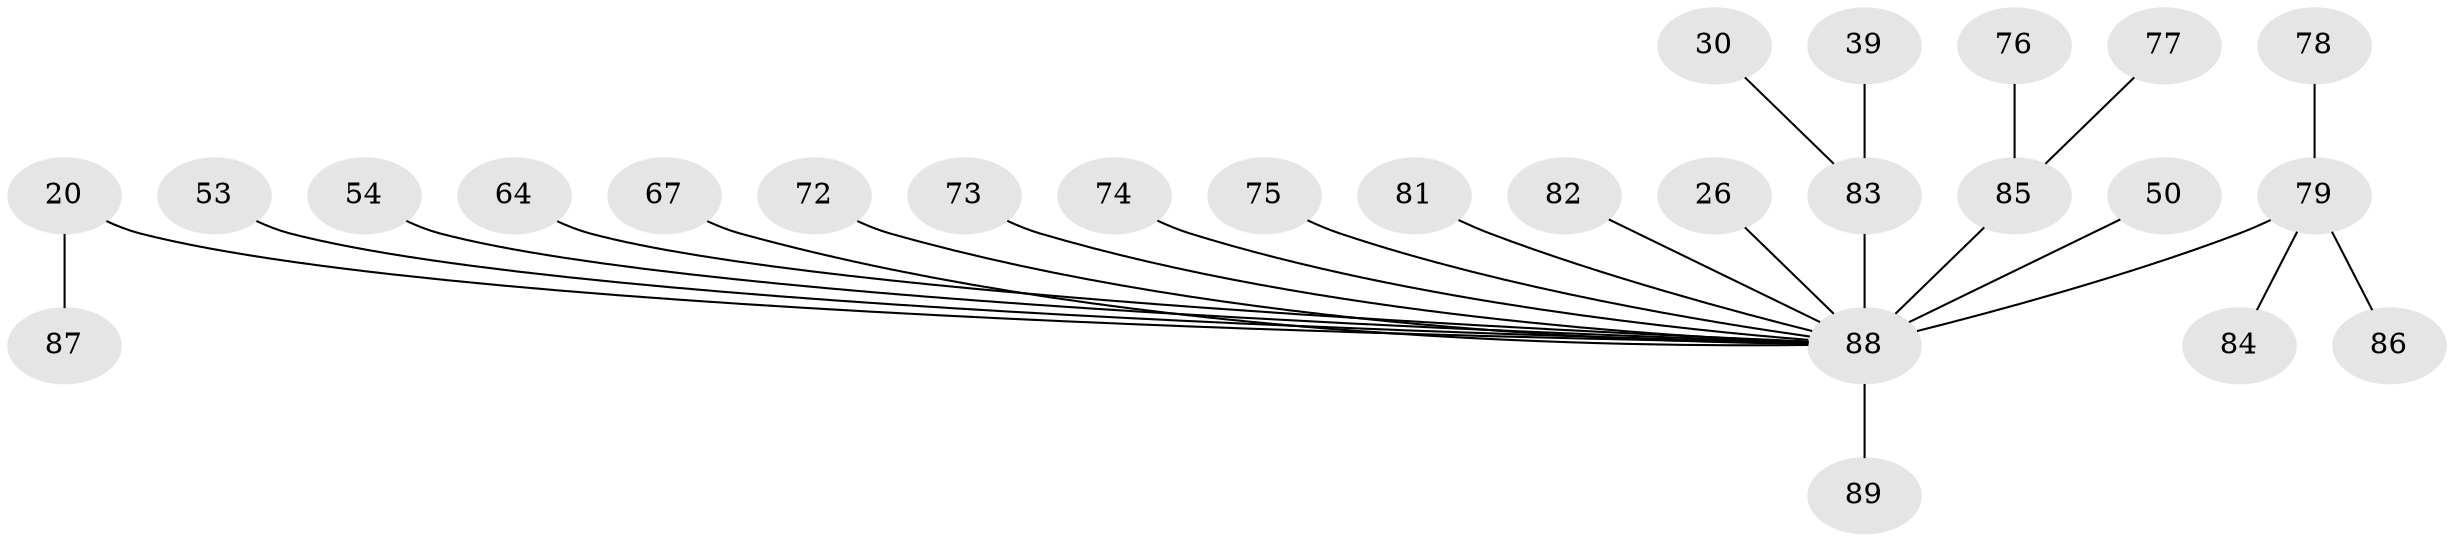 // original degree distribution, {12: 0.033707865168539325, 3: 0.06741573033707865, 4: 0.02247191011235955, 6: 0.056179775280898875, 5: 0.0449438202247191, 7: 0.02247191011235955, 8: 0.02247191011235955, 10: 0.011235955056179775, 1: 0.4943820224719101, 2: 0.2247191011235955}
// Generated by graph-tools (version 1.1) at 2025/58/03/04/25 21:58:30]
// undirected, 26 vertices, 25 edges
graph export_dot {
graph [start="1"]
  node [color=gray90,style=filled];
  20 [super="+17"];
  26 [super="+4"];
  30 [super="+29"];
  39 [super="+23"];
  50;
  53;
  54;
  64 [super="+52"];
  67;
  72;
  73;
  74 [super="+58"];
  75;
  76;
  77;
  78 [super="+66"];
  79 [super="+35+48+56+60+10+21+57+62+68+69"];
  81;
  82 [super="+61+70"];
  83 [super="+80+14+27+24"];
  84;
  85 [super="+8"];
  86 [super="+71"];
  87 [super="+63"];
  88 [super="+59+3+25+65+34+16+36+38+40+7+43+44+47"];
  89;
  20 -- 87;
  20 -- 88 [weight=5];
  26 -- 88 [weight=4];
  30 -- 83;
  39 -- 83;
  50 -- 88;
  53 -- 88;
  54 -- 88;
  64 -- 88;
  67 -- 88;
  72 -- 88;
  73 -- 88;
  74 -- 88;
  75 -- 88;
  76 -- 85;
  77 -- 85;
  78 -- 79;
  79 -- 88 [weight=8];
  79 -- 84;
  79 -- 86;
  81 -- 88;
  82 -- 88;
  83 -- 88 [weight=7];
  85 -- 88 [weight=7];
  88 -- 89;
}
